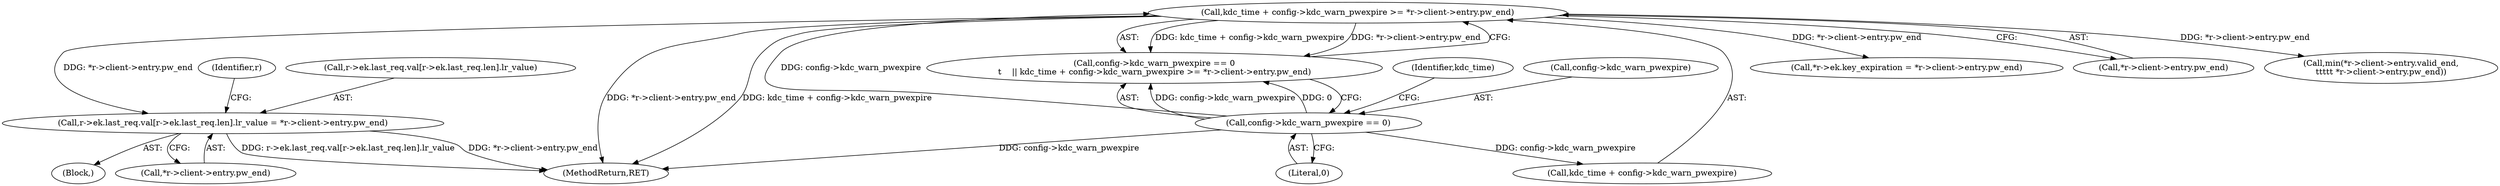 digraph "0_heimdal_1a6a6e462dc2ac6111f9e02c6852ddec4849b887@array" {
"1001770" [label="(Call,r->ek.last_req.val[r->ek.last_req.len].lr_value = *r->client->entry.pw_end)"];
"1001736" [label="(Call,kdc_time + config->kdc_warn_pwexpire >= *r->client->entry.pw_end)"];
"1001731" [label="(Call,config->kdc_warn_pwexpire == 0)"];
"1001738" [label="(Identifier,kdc_time)"];
"1001800" [label="(Identifier,r)"];
"1001730" [label="(Call,config->kdc_warn_pwexpire == 0\n\t    || kdc_time + config->kdc_warn_pwexpire >= *r->client->entry.pw_end)"];
"1001737" [label="(Call,kdc_time + config->kdc_warn_pwexpire)"];
"1001732" [label="(Call,config->kdc_warn_pwexpire)"];
"1001771" [label="(Call,r->ek.last_req.val[r->ek.last_req.len].lr_value)"];
"1001731" [label="(Call,config->kdc_warn_pwexpire == 0)"];
"1002013" [label="(Call,*r->ek.key_expiration = *r->client->entry.pw_end)"];
"1001750" [label="(Block,)"];
"1001770" [label="(Call,r->ek.last_req.val[r->ek.last_req.len].lr_value = *r->client->entry.pw_end)"];
"1002698" [label="(MethodReturn,RET)"];
"1001736" [label="(Call,kdc_time + config->kdc_warn_pwexpire >= *r->client->entry.pw_end)"];
"1001742" [label="(Call,*r->client->entry.pw_end)"];
"1001788" [label="(Call,*r->client->entry.pw_end)"];
"1001979" [label="(Call,min(*r->client->entry.valid_end,\n\t\t\t\t\t *r->client->entry.pw_end))"];
"1001735" [label="(Literal,0)"];
"1001770" -> "1001750"  [label="AST: "];
"1001770" -> "1001788"  [label="CFG: "];
"1001771" -> "1001770"  [label="AST: "];
"1001788" -> "1001770"  [label="AST: "];
"1001800" -> "1001770"  [label="CFG: "];
"1001770" -> "1002698"  [label="DDG: r->ek.last_req.val[r->ek.last_req.len].lr_value"];
"1001770" -> "1002698"  [label="DDG: *r->client->entry.pw_end"];
"1001736" -> "1001770"  [label="DDG: *r->client->entry.pw_end"];
"1001736" -> "1001730"  [label="AST: "];
"1001736" -> "1001742"  [label="CFG: "];
"1001737" -> "1001736"  [label="AST: "];
"1001742" -> "1001736"  [label="AST: "];
"1001730" -> "1001736"  [label="CFG: "];
"1001736" -> "1002698"  [label="DDG: *r->client->entry.pw_end"];
"1001736" -> "1002698"  [label="DDG: kdc_time + config->kdc_warn_pwexpire"];
"1001736" -> "1001730"  [label="DDG: kdc_time + config->kdc_warn_pwexpire"];
"1001736" -> "1001730"  [label="DDG: *r->client->entry.pw_end"];
"1001731" -> "1001736"  [label="DDG: config->kdc_warn_pwexpire"];
"1001736" -> "1001979"  [label="DDG: *r->client->entry.pw_end"];
"1001736" -> "1002013"  [label="DDG: *r->client->entry.pw_end"];
"1001731" -> "1001730"  [label="AST: "];
"1001731" -> "1001735"  [label="CFG: "];
"1001732" -> "1001731"  [label="AST: "];
"1001735" -> "1001731"  [label="AST: "];
"1001738" -> "1001731"  [label="CFG: "];
"1001730" -> "1001731"  [label="CFG: "];
"1001731" -> "1002698"  [label="DDG: config->kdc_warn_pwexpire"];
"1001731" -> "1001730"  [label="DDG: config->kdc_warn_pwexpire"];
"1001731" -> "1001730"  [label="DDG: 0"];
"1001731" -> "1001737"  [label="DDG: config->kdc_warn_pwexpire"];
}
